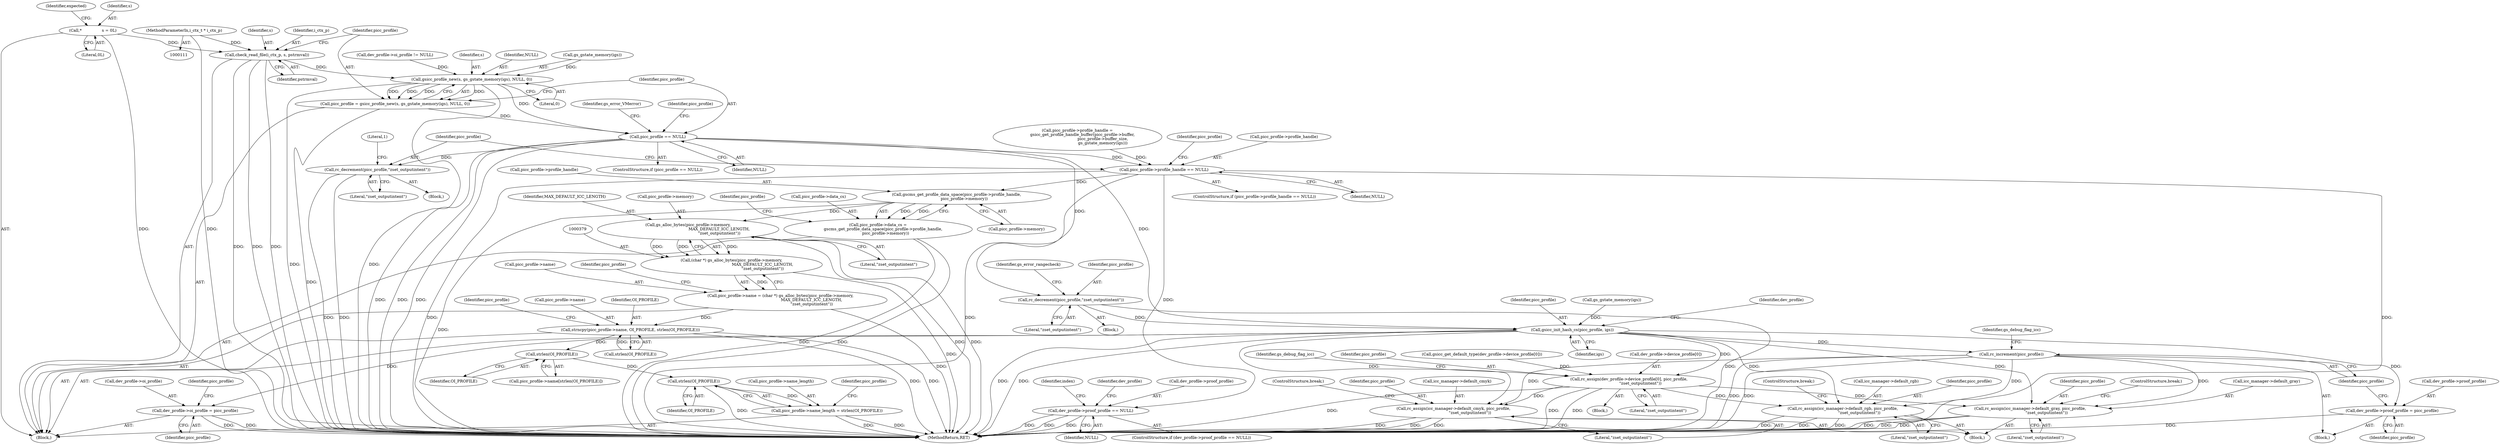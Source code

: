 digraph "0_ghostscript_67d760ab775dae4efe803b5944b0439aa3c0b04a_1@API" {
"1000247" [label="(Call,check_read_file(i_ctx_p, s, pstrmval))"];
"1000112" [label="(MethodParameterIn,i_ctx_t * i_ctx_p)"];
"1000129" [label="(Call,*                s = 0L)"];
"1000253" [label="(Call,gsicc_profile_new(s, gs_gstate_memory(igs), NULL, 0))"];
"1000251" [label="(Call,picc_profile = gsicc_profile_new(s, gs_gstate_memory(igs), NULL, 0))"];
"1000260" [label="(Call,picc_profile == NULL)"];
"1000286" [label="(Call,picc_profile->profile_handle == NULL)"];
"1000302" [label="(Call,gscms_get_profile_data_space(picc_profile->profile_handle,\n            picc_profile->memory))"];
"1000298" [label="(Call,picc_profile->data_cs =\n        gscms_get_profile_data_space(picc_profile->profile_handle,\n            picc_profile->memory))"];
"1000380" [label="(Call,gs_alloc_bytes(picc_profile->memory,\n                                                 MAX_DEFAULT_ICC_LENGTH,\n                                                 \"zset_outputintent\"))"];
"1000378" [label="(Call,(char *) gs_alloc_bytes(picc_profile->memory,\n                                                 MAX_DEFAULT_ICC_LENGTH,\n                                                 \"zset_outputintent\"))"];
"1000374" [label="(Call,picc_profile->name = (char *) gs_alloc_bytes(picc_profile->memory,\n                                                 MAX_DEFAULT_ICC_LENGTH,\n                                                 \"zset_outputintent\"))"];
"1000386" [label="(Call,strncpy(picc_profile->name, OI_PROFILE, strlen(OI_PROFILE)))"];
"1000398" [label="(Call,strlen(OI_PROFILE))"];
"1000405" [label="(Call,strlen(OI_PROFILE))"];
"1000401" [label="(Call,picc_profile->name_length = strlen(OI_PROFILE))"];
"1000451" [label="(Call,dev_profile->proof_profile == NULL)"];
"1000292" [label="(Call,rc_decrement(picc_profile,\"zset_outputintent\"))"];
"1000361" [label="(Call,rc_decrement(picc_profile,\"zset_outputintent\"))"];
"1000366" [label="(Call,gsicc_init_hash_cs(picc_profile, igs))"];
"1000369" [label="(Call,dev_profile->oi_profile = picc_profile)"];
"1000436" [label="(Call,rc_assign(dev_profile->device_profile[0], picc_profile,\n                  \"zset_outputintent\"))"];
"1000487" [label="(Call,rc_assign(icc_manager->default_gray, picc_profile,\n                          \"zset_outputintent\"))"];
"1000499" [label="(Call,rc_assign(icc_manager->default_rgb, picc_profile,\n                          \"zset_outputintent\"))"];
"1000511" [label="(Call,rc_assign(icc_manager->default_cmyk, picc_profile,\n                          \"zset_outputintent\"))"];
"1000457" [label="(Call,dev_profile->proof_profile = picc_profile)"];
"1000462" [label="(Call,rc_increment(picc_profile))"];
"1000396" [label="(Identifier,picc_profile)"];
"1000465" [label="(Identifier,gs_debug_flag_icc)"];
"1000381" [label="(Call,picc_profile->memory)"];
"1000500" [label="(Call,icc_manager->default_rgb)"];
"1000249" [label="(Identifier,s)"];
"1000272" [label="(Call,picc_profile->profile_handle =\n        gsicc_get_profile_handle_buffer(picc_profile->buffer,\n                                        picc_profile->buffer_size,\n                                        gs_gstate_memory(igs)))"];
"1000409" [label="(Identifier,picc_profile)"];
"1000481" [label="(Block,)"];
"1000363" [label="(Literal,\"zset_outputintent\")"];
"1000452" [label="(Call,dev_profile->proof_profile)"];
"1000462" [label="(Call,rc_increment(picc_profile))"];
"1000251" [label="(Call,picc_profile = gsicc_profile_new(s, gs_gstate_memory(igs), NULL, 0))"];
"1000386" [label="(Call,strncpy(picc_profile->name, OI_PROFILE, strlen(OI_PROFILE)))"];
"1000300" [label="(Identifier,picc_profile)"];
"1000456" [label="(Block,)"];
"1000258" [label="(Literal,0)"];
"1000257" [label="(Identifier,NULL)"];
"1000370" [label="(Call,dev_profile->oi_profile)"];
"1000112" [label="(MethodParameterIn,i_ctx_t * i_ctx_p)"];
"1000458" [label="(Call,dev_profile->proof_profile)"];
"1000378" [label="(Call,(char *) gs_alloc_bytes(picc_profile->memory,\n                                                 MAX_DEFAULT_ICC_LENGTH,\n                                                 \"zset_outputintent\"))"];
"1000297" [label="(Literal,1)"];
"1000394" [label="(Call,picc_profile->name[strlen(OI_PROFILE)])"];
"1000368" [label="(Identifier,igs)"];
"1000488" [label="(Call,icc_manager->default_gray)"];
"1000302" [label="(Call,gscms_get_profile_data_space(picc_profile->profile_handle,\n            picc_profile->memory))"];
"1000455" [label="(Identifier,NULL)"];
"1000515" [label="(Identifier,picc_profile)"];
"1000385" [label="(Literal,\"zset_outputintent\")"];
"1000391" [label="(Call,strlen(OI_PROFILE))"];
"1000259" [label="(ControlStructure,if (picc_profile == NULL))"];
"1000445" [label="(Identifier,gs_debug_flag_icc)"];
"1000516" [label="(Literal,\"zset_outputintent\")"];
"1000265" [label="(Identifier,gs_error_VMerror)"];
"1000405" [label="(Call,strlen(OI_PROFILE))"];
"1000375" [label="(Call,picc_profile->name)"];
"1000261" [label="(Identifier,picc_profile)"];
"1000129" [label="(Call,*                s = 0L)"];
"1000491" [label="(Identifier,picc_profile)"];
"1000512" [label="(Call,icc_manager->default_cmyk)"];
"1000469" [label="(Identifier,index)"];
"1000260" [label="(Call,picc_profile == NULL)"];
"1000252" [label="(Identifier,picc_profile)"];
"1000442" [label="(Identifier,picc_profile)"];
"1000366" [label="(Call,gsicc_init_hash_cs(picc_profile, igs))"];
"1000298" [label="(Call,picc_profile->data_cs =\n        gscms_get_profile_data_space(picc_profile->profile_handle,\n            picc_profile->memory))"];
"1000376" [label="(Identifier,picc_profile)"];
"1000450" [label="(ControlStructure,if (dev_profile->proof_profile == NULL))"];
"1000303" [label="(Call,picc_profile->profile_handle)"];
"1000463" [label="(Identifier,picc_profile)"];
"1000285" [label="(ControlStructure,if (picc_profile->profile_handle == NULL))"];
"1000269" [label="(Identifier,picc_profile)"];
"1000255" [label="(Call,gs_gstate_memory(igs))"];
"1000250" [label="(Identifier,pstrmval)"];
"1000459" [label="(Identifier,dev_profile)"];
"1000499" [label="(Call,rc_assign(icc_manager->default_rgb, picc_profile,\n                          \"zset_outputintent\"))"];
"1000503" [label="(Identifier,picc_profile)"];
"1000262" [label="(Identifier,NULL)"];
"1000365" [label="(Identifier,gs_error_rangecheck)"];
"1000373" [label="(Identifier,picc_profile)"];
"1000283" [label="(Call,gs_gstate_memory(igs))"];
"1000457" [label="(Call,dev_profile->proof_profile = picc_profile)"];
"1000205" [label="(Call,dev_profile->oi_profile != NULL)"];
"1000443" [label="(Literal,\"zset_outputintent\")"];
"1000504" [label="(Literal,\"zset_outputintent\")"];
"1000387" [label="(Call,picc_profile->name)"];
"1000253" [label="(Call,gsicc_profile_new(s, gs_gstate_memory(igs), NULL, 0))"];
"1000374" [label="(Call,picc_profile->name = (char *) gs_alloc_bytes(picc_profile->memory,\n                                                 MAX_DEFAULT_ICC_LENGTH,\n                                                 \"zset_outputintent\"))"];
"1000113" [label="(Block,)"];
"1000421" [label="(Call,gsicc_get_default_type(dev_profile->device_profile[0]))"];
"1000254" [label="(Identifier,s)"];
"1000311" [label="(Identifier,picc_profile)"];
"1000493" [label="(ControlStructure,break;)"];
"1000511" [label="(Call,rc_assign(icc_manager->default_cmyk, picc_profile,\n                          \"zset_outputintent\"))"];
"1000287" [label="(Call,picc_profile->profile_handle)"];
"1000371" [label="(Identifier,dev_profile)"];
"1000367" [label="(Identifier,picc_profile)"];
"1000492" [label="(Literal,\"zset_outputintent\")"];
"1000437" [label="(Call,dev_profile->device_profile[0])"];
"1000248" [label="(Identifier,i_ctx_p)"];
"1000360" [label="(Block,)"];
"1000390" [label="(Identifier,OI_PROFILE)"];
"1000286" [label="(Call,picc_profile->profile_handle == NULL)"];
"1000487" [label="(Call,rc_assign(icc_manager->default_gray, picc_profile,\n                          \"zset_outputintent\"))"];
"1000380" [label="(Call,gs_alloc_bytes(picc_profile->memory,\n                                                 MAX_DEFAULT_ICC_LENGTH,\n                                                 \"zset_outputintent\"))"];
"1000451" [label="(Call,dev_profile->proof_profile == NULL)"];
"1000299" [label="(Call,picc_profile->data_cs)"];
"1000361" [label="(Call,rc_decrement(picc_profile,\"zset_outputintent\"))"];
"1000291" [label="(Block,)"];
"1000399" [label="(Identifier,OI_PROFILE)"];
"1000384" [label="(Identifier,MAX_DEFAULT_ICC_LENGTH)"];
"1000369" [label="(Call,dev_profile->oi_profile = picc_profile)"];
"1000294" [label="(Literal,\"zset_outputintent\")"];
"1000436" [label="(Call,rc_assign(dev_profile->device_profile[0], picc_profile,\n                  \"zset_outputintent\"))"];
"1000517" [label="(ControlStructure,break;)"];
"1000406" [label="(Identifier,OI_PROFILE)"];
"1000131" [label="(Literal,0L)"];
"1000290" [label="(Identifier,NULL)"];
"1000401" [label="(Call,picc_profile->name_length = strlen(OI_PROFILE))"];
"1000292" [label="(Call,rc_decrement(picc_profile,\"zset_outputintent\"))"];
"1000398" [label="(Call,strlen(OI_PROFILE))"];
"1000306" [label="(Call,picc_profile->memory)"];
"1000139" [label="(Identifier,expected)"];
"1000524" [label="(MethodReturn,RET)"];
"1000461" [label="(Identifier,picc_profile)"];
"1000247" [label="(Call,check_read_file(i_ctx_p, s, pstrmval))"];
"1000505" [label="(ControlStructure,break;)"];
"1000388" [label="(Identifier,picc_profile)"];
"1000130" [label="(Identifier,s)"];
"1000402" [label="(Call,picc_profile->name_length)"];
"1000435" [label="(Block,)"];
"1000362" [label="(Identifier,picc_profile)"];
"1000293" [label="(Identifier,picc_profile)"];
"1000247" -> "1000113"  [label="AST: "];
"1000247" -> "1000250"  [label="CFG: "];
"1000248" -> "1000247"  [label="AST: "];
"1000249" -> "1000247"  [label="AST: "];
"1000250" -> "1000247"  [label="AST: "];
"1000252" -> "1000247"  [label="CFG: "];
"1000247" -> "1000524"  [label="DDG: "];
"1000247" -> "1000524"  [label="DDG: "];
"1000247" -> "1000524"  [label="DDG: "];
"1000112" -> "1000247"  [label="DDG: "];
"1000129" -> "1000247"  [label="DDG: "];
"1000247" -> "1000253"  [label="DDG: "];
"1000112" -> "1000111"  [label="AST: "];
"1000112" -> "1000524"  [label="DDG: "];
"1000129" -> "1000113"  [label="AST: "];
"1000129" -> "1000131"  [label="CFG: "];
"1000130" -> "1000129"  [label="AST: "];
"1000131" -> "1000129"  [label="AST: "];
"1000139" -> "1000129"  [label="CFG: "];
"1000129" -> "1000524"  [label="DDG: "];
"1000253" -> "1000251"  [label="AST: "];
"1000253" -> "1000258"  [label="CFG: "];
"1000254" -> "1000253"  [label="AST: "];
"1000255" -> "1000253"  [label="AST: "];
"1000257" -> "1000253"  [label="AST: "];
"1000258" -> "1000253"  [label="AST: "];
"1000251" -> "1000253"  [label="CFG: "];
"1000253" -> "1000524"  [label="DDG: "];
"1000253" -> "1000524"  [label="DDG: "];
"1000253" -> "1000251"  [label="DDG: "];
"1000253" -> "1000251"  [label="DDG: "];
"1000253" -> "1000251"  [label="DDG: "];
"1000253" -> "1000251"  [label="DDG: "];
"1000255" -> "1000253"  [label="DDG: "];
"1000205" -> "1000253"  [label="DDG: "];
"1000253" -> "1000260"  [label="DDG: "];
"1000251" -> "1000113"  [label="AST: "];
"1000252" -> "1000251"  [label="AST: "];
"1000261" -> "1000251"  [label="CFG: "];
"1000251" -> "1000524"  [label="DDG: "];
"1000251" -> "1000260"  [label="DDG: "];
"1000260" -> "1000259"  [label="AST: "];
"1000260" -> "1000262"  [label="CFG: "];
"1000261" -> "1000260"  [label="AST: "];
"1000262" -> "1000260"  [label="AST: "];
"1000265" -> "1000260"  [label="CFG: "];
"1000269" -> "1000260"  [label="CFG: "];
"1000260" -> "1000524"  [label="DDG: "];
"1000260" -> "1000524"  [label="DDG: "];
"1000260" -> "1000524"  [label="DDG: "];
"1000260" -> "1000286"  [label="DDG: "];
"1000260" -> "1000292"  [label="DDG: "];
"1000260" -> "1000361"  [label="DDG: "];
"1000260" -> "1000366"  [label="DDG: "];
"1000286" -> "1000285"  [label="AST: "];
"1000286" -> "1000290"  [label="CFG: "];
"1000287" -> "1000286"  [label="AST: "];
"1000290" -> "1000286"  [label="AST: "];
"1000293" -> "1000286"  [label="CFG: "];
"1000300" -> "1000286"  [label="CFG: "];
"1000286" -> "1000524"  [label="DDG: "];
"1000286" -> "1000524"  [label="DDG: "];
"1000286" -> "1000524"  [label="DDG: "];
"1000272" -> "1000286"  [label="DDG: "];
"1000286" -> "1000302"  [label="DDG: "];
"1000286" -> "1000451"  [label="DDG: "];
"1000302" -> "1000298"  [label="AST: "];
"1000302" -> "1000306"  [label="CFG: "];
"1000303" -> "1000302"  [label="AST: "];
"1000306" -> "1000302"  [label="AST: "];
"1000298" -> "1000302"  [label="CFG: "];
"1000302" -> "1000524"  [label="DDG: "];
"1000302" -> "1000298"  [label="DDG: "];
"1000302" -> "1000298"  [label="DDG: "];
"1000302" -> "1000380"  [label="DDG: "];
"1000298" -> "1000113"  [label="AST: "];
"1000299" -> "1000298"  [label="AST: "];
"1000311" -> "1000298"  [label="CFG: "];
"1000298" -> "1000524"  [label="DDG: "];
"1000298" -> "1000524"  [label="DDG: "];
"1000380" -> "1000378"  [label="AST: "];
"1000380" -> "1000385"  [label="CFG: "];
"1000381" -> "1000380"  [label="AST: "];
"1000384" -> "1000380"  [label="AST: "];
"1000385" -> "1000380"  [label="AST: "];
"1000378" -> "1000380"  [label="CFG: "];
"1000380" -> "1000524"  [label="DDG: "];
"1000380" -> "1000524"  [label="DDG: "];
"1000380" -> "1000378"  [label="DDG: "];
"1000380" -> "1000378"  [label="DDG: "];
"1000380" -> "1000378"  [label="DDG: "];
"1000378" -> "1000374"  [label="AST: "];
"1000379" -> "1000378"  [label="AST: "];
"1000374" -> "1000378"  [label="CFG: "];
"1000378" -> "1000524"  [label="DDG: "];
"1000378" -> "1000374"  [label="DDG: "];
"1000374" -> "1000113"  [label="AST: "];
"1000375" -> "1000374"  [label="AST: "];
"1000388" -> "1000374"  [label="CFG: "];
"1000374" -> "1000524"  [label="DDG: "];
"1000374" -> "1000386"  [label="DDG: "];
"1000386" -> "1000113"  [label="AST: "];
"1000386" -> "1000391"  [label="CFG: "];
"1000387" -> "1000386"  [label="AST: "];
"1000390" -> "1000386"  [label="AST: "];
"1000391" -> "1000386"  [label="AST: "];
"1000396" -> "1000386"  [label="CFG: "];
"1000386" -> "1000524"  [label="DDG: "];
"1000386" -> "1000524"  [label="DDG: "];
"1000391" -> "1000386"  [label="DDG: "];
"1000386" -> "1000398"  [label="DDG: "];
"1000398" -> "1000394"  [label="AST: "];
"1000398" -> "1000399"  [label="CFG: "];
"1000399" -> "1000398"  [label="AST: "];
"1000394" -> "1000398"  [label="CFG: "];
"1000398" -> "1000405"  [label="DDG: "];
"1000405" -> "1000401"  [label="AST: "];
"1000405" -> "1000406"  [label="CFG: "];
"1000406" -> "1000405"  [label="AST: "];
"1000401" -> "1000405"  [label="CFG: "];
"1000405" -> "1000524"  [label="DDG: "];
"1000405" -> "1000401"  [label="DDG: "];
"1000401" -> "1000113"  [label="AST: "];
"1000402" -> "1000401"  [label="AST: "];
"1000409" -> "1000401"  [label="CFG: "];
"1000401" -> "1000524"  [label="DDG: "];
"1000401" -> "1000524"  [label="DDG: "];
"1000451" -> "1000450"  [label="AST: "];
"1000451" -> "1000455"  [label="CFG: "];
"1000452" -> "1000451"  [label="AST: "];
"1000455" -> "1000451"  [label="AST: "];
"1000459" -> "1000451"  [label="CFG: "];
"1000469" -> "1000451"  [label="CFG: "];
"1000451" -> "1000524"  [label="DDG: "];
"1000451" -> "1000524"  [label="DDG: "];
"1000451" -> "1000524"  [label="DDG: "];
"1000292" -> "1000291"  [label="AST: "];
"1000292" -> "1000294"  [label="CFG: "];
"1000293" -> "1000292"  [label="AST: "];
"1000294" -> "1000292"  [label="AST: "];
"1000297" -> "1000292"  [label="CFG: "];
"1000292" -> "1000524"  [label="DDG: "];
"1000292" -> "1000524"  [label="DDG: "];
"1000361" -> "1000360"  [label="AST: "];
"1000361" -> "1000363"  [label="CFG: "];
"1000362" -> "1000361"  [label="AST: "];
"1000363" -> "1000361"  [label="AST: "];
"1000365" -> "1000361"  [label="CFG: "];
"1000361" -> "1000524"  [label="DDG: "];
"1000361" -> "1000366"  [label="DDG: "];
"1000366" -> "1000113"  [label="AST: "];
"1000366" -> "1000368"  [label="CFG: "];
"1000367" -> "1000366"  [label="AST: "];
"1000368" -> "1000366"  [label="AST: "];
"1000371" -> "1000366"  [label="CFG: "];
"1000366" -> "1000524"  [label="DDG: "];
"1000366" -> "1000524"  [label="DDG: "];
"1000283" -> "1000366"  [label="DDG: "];
"1000366" -> "1000369"  [label="DDG: "];
"1000366" -> "1000436"  [label="DDG: "];
"1000366" -> "1000457"  [label="DDG: "];
"1000366" -> "1000462"  [label="DDG: "];
"1000366" -> "1000487"  [label="DDG: "];
"1000366" -> "1000499"  [label="DDG: "];
"1000366" -> "1000511"  [label="DDG: "];
"1000369" -> "1000113"  [label="AST: "];
"1000369" -> "1000373"  [label="CFG: "];
"1000370" -> "1000369"  [label="AST: "];
"1000373" -> "1000369"  [label="AST: "];
"1000376" -> "1000369"  [label="CFG: "];
"1000369" -> "1000524"  [label="DDG: "];
"1000369" -> "1000524"  [label="DDG: "];
"1000436" -> "1000435"  [label="AST: "];
"1000436" -> "1000443"  [label="CFG: "];
"1000437" -> "1000436"  [label="AST: "];
"1000442" -> "1000436"  [label="AST: "];
"1000443" -> "1000436"  [label="AST: "];
"1000445" -> "1000436"  [label="CFG: "];
"1000436" -> "1000524"  [label="DDG: "];
"1000436" -> "1000524"  [label="DDG: "];
"1000436" -> "1000524"  [label="DDG: "];
"1000421" -> "1000436"  [label="DDG: "];
"1000436" -> "1000487"  [label="DDG: "];
"1000436" -> "1000499"  [label="DDG: "];
"1000436" -> "1000511"  [label="DDG: "];
"1000487" -> "1000481"  [label="AST: "];
"1000487" -> "1000492"  [label="CFG: "];
"1000488" -> "1000487"  [label="AST: "];
"1000491" -> "1000487"  [label="AST: "];
"1000492" -> "1000487"  [label="AST: "];
"1000493" -> "1000487"  [label="CFG: "];
"1000487" -> "1000524"  [label="DDG: "];
"1000487" -> "1000524"  [label="DDG: "];
"1000487" -> "1000524"  [label="DDG: "];
"1000462" -> "1000487"  [label="DDG: "];
"1000499" -> "1000481"  [label="AST: "];
"1000499" -> "1000504"  [label="CFG: "];
"1000500" -> "1000499"  [label="AST: "];
"1000503" -> "1000499"  [label="AST: "];
"1000504" -> "1000499"  [label="AST: "];
"1000505" -> "1000499"  [label="CFG: "];
"1000499" -> "1000524"  [label="DDG: "];
"1000499" -> "1000524"  [label="DDG: "];
"1000499" -> "1000524"  [label="DDG: "];
"1000462" -> "1000499"  [label="DDG: "];
"1000511" -> "1000481"  [label="AST: "];
"1000511" -> "1000516"  [label="CFG: "];
"1000512" -> "1000511"  [label="AST: "];
"1000515" -> "1000511"  [label="AST: "];
"1000516" -> "1000511"  [label="AST: "];
"1000517" -> "1000511"  [label="CFG: "];
"1000511" -> "1000524"  [label="DDG: "];
"1000511" -> "1000524"  [label="DDG: "];
"1000511" -> "1000524"  [label="DDG: "];
"1000462" -> "1000511"  [label="DDG: "];
"1000457" -> "1000456"  [label="AST: "];
"1000457" -> "1000461"  [label="CFG: "];
"1000458" -> "1000457"  [label="AST: "];
"1000461" -> "1000457"  [label="AST: "];
"1000463" -> "1000457"  [label="CFG: "];
"1000457" -> "1000524"  [label="DDG: "];
"1000462" -> "1000456"  [label="AST: "];
"1000462" -> "1000463"  [label="CFG: "];
"1000463" -> "1000462"  [label="AST: "];
"1000465" -> "1000462"  [label="CFG: "];
"1000462" -> "1000524"  [label="DDG: "];
"1000462" -> "1000524"  [label="DDG: "];
}
